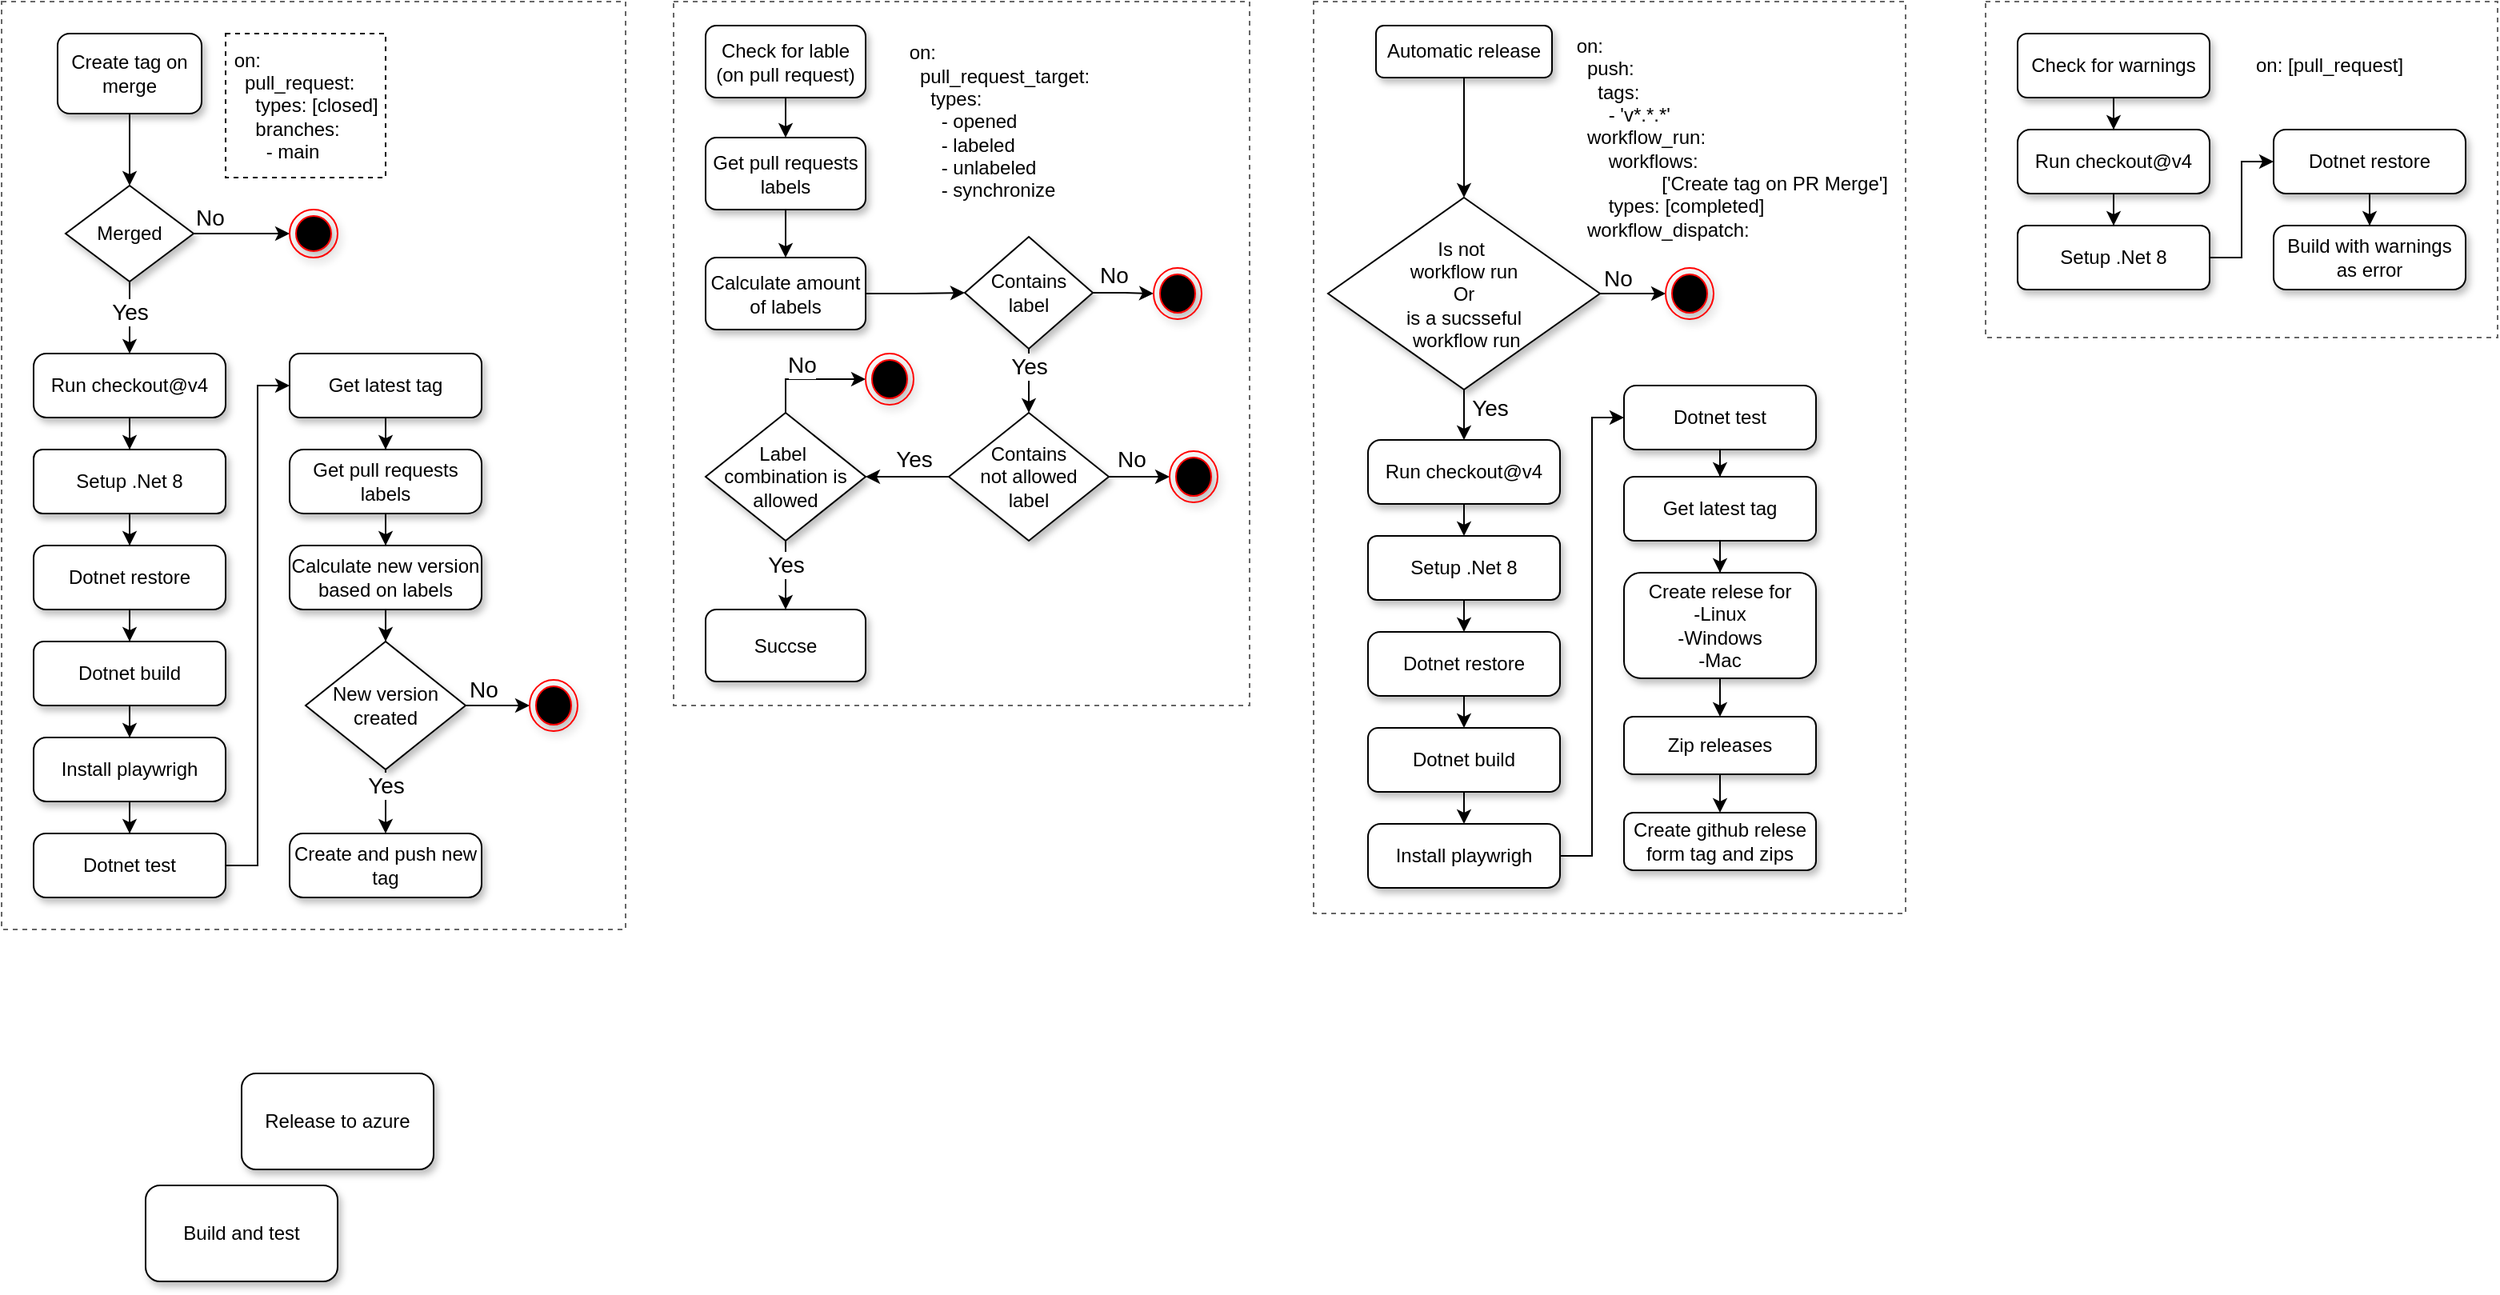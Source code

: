 <mxfile version="25.0.2">
  <diagram name="Page-1" id="opGQl4_MMT8my-eptg-8">
    <mxGraphModel dx="1365" dy="907" grid="1" gridSize="10" guides="1" tooltips="1" connect="1" arrows="1" fold="1" page="1" pageScale="1" pageWidth="850" pageHeight="1100" math="0" shadow="0">
      <root>
        <mxCell id="0" />
        <mxCell id="1" parent="0" />
        <mxCell id="ZYwOkiqEYRScWMsETzdc-20" value="" style="rounded=0;whiteSpace=wrap;html=1;fillColor=none;dashed=1;strokeWidth=1;fontColor=#333333;strokeColor=#666666;" vertex="1" parent="1">
          <mxGeometry x="1260" y="20" width="320" height="210" as="geometry" />
        </mxCell>
        <mxCell id="NUPaYxcpHXeXiJEivPQf-39" value="" style="rounded=0;whiteSpace=wrap;html=1;fillColor=none;dashed=1;strokeWidth=1;fontColor=#333333;strokeColor=#666666;" parent="1" vertex="1">
          <mxGeometry x="840" y="20" width="370" height="570" as="geometry" />
        </mxCell>
        <mxCell id="FF10epxWlDn9avqX-Y1P-94" value="" style="rounded=0;whiteSpace=wrap;html=1;fillColor=none;dashed=1;strokeWidth=1;fontColor=#333333;strokeColor=#666666;" parent="1" vertex="1">
          <mxGeometry x="440" y="20" width="360" height="440" as="geometry" />
        </mxCell>
        <mxCell id="FF10epxWlDn9avqX-Y1P-9" value="" style="rounded=0;whiteSpace=wrap;html=1;fillColor=none;dashed=1;strokeWidth=1;fontColor=#333333;strokeColor=#666666;" parent="1" vertex="1">
          <mxGeometry x="20" y="20" width="390" height="580" as="geometry" />
        </mxCell>
        <mxCell id="FF10epxWlDn9avqX-Y1P-53" value="" style="edgeStyle=orthogonalEdgeStyle;rounded=0;orthogonalLoop=1;jettySize=auto;html=1;" parent="1" source="FF10epxWlDn9avqX-Y1P-1" target="FF10epxWlDn9avqX-Y1P-12" edge="1">
          <mxGeometry relative="1" as="geometry" />
        </mxCell>
        <mxCell id="FF10epxWlDn9avqX-Y1P-1" value="Create tag on merge" style="rounded=1;whiteSpace=wrap;html=1;shadow=1;" parent="1" vertex="1">
          <mxGeometry x="55" y="40" width="90" height="50" as="geometry" />
        </mxCell>
        <mxCell id="NUPaYxcpHXeXiJEivPQf-13" value="" style="edgeStyle=orthogonalEdgeStyle;rounded=0;orthogonalLoop=1;jettySize=auto;html=1;" parent="1" source="FF10epxWlDn9avqX-Y1P-2" target="NUPaYxcpHXeXiJEivPQf-4" edge="1">
          <mxGeometry relative="1" as="geometry" />
        </mxCell>
        <mxCell id="FF10epxWlDn9avqX-Y1P-2" value="Automatic release" style="rounded=1;whiteSpace=wrap;html=1;shadow=1;" parent="1" vertex="1">
          <mxGeometry x="879" y="35" width="110" height="32.5" as="geometry" />
        </mxCell>
        <mxCell id="FF10epxWlDn9avqX-Y1P-58" value="" style="edgeStyle=orthogonalEdgeStyle;rounded=0;orthogonalLoop=1;jettySize=auto;html=1;" parent="1" source="FF10epxWlDn9avqX-Y1P-3" target="FF10epxWlDn9avqX-Y1P-57" edge="1">
          <mxGeometry relative="1" as="geometry" />
        </mxCell>
        <mxCell id="FF10epxWlDn9avqX-Y1P-3" value="Check for lable&lt;br&gt;(on pull request)" style="rounded=1;whiteSpace=wrap;html=1;shadow=1;" parent="1" vertex="1">
          <mxGeometry x="460" y="35" width="100" height="45" as="geometry" />
        </mxCell>
        <mxCell id="FF10epxWlDn9avqX-Y1P-4" value="B&lt;span style=&quot;background-color: initial;&quot;&gt;uild and test&lt;/span&gt;" style="rounded=1;whiteSpace=wrap;html=1;shadow=1;" parent="1" vertex="1">
          <mxGeometry x="110" y="760" width="120" height="60" as="geometry" />
        </mxCell>
        <mxCell id="ZYwOkiqEYRScWMsETzdc-14" value="" style="edgeStyle=orthogonalEdgeStyle;rounded=0;orthogonalLoop=1;jettySize=auto;html=1;entryX=0.5;entryY=0;entryDx=0;entryDy=0;" edge="1" parent="1" source="FF10epxWlDn9avqX-Y1P-5" target="ZYwOkiqEYRScWMsETzdc-10">
          <mxGeometry relative="1" as="geometry">
            <Array as="points" />
          </mxGeometry>
        </mxCell>
        <mxCell id="FF10epxWlDn9avqX-Y1P-5" value="Check for warnings" style="rounded=1;whiteSpace=wrap;html=1;shadow=1;" parent="1" vertex="1">
          <mxGeometry x="1280" y="40" width="120" height="40" as="geometry" />
        </mxCell>
        <mxCell id="FF10epxWlDn9avqX-Y1P-6" value="Release to azure" style="rounded=1;whiteSpace=wrap;html=1;shadow=1;" parent="1" vertex="1">
          <mxGeometry x="170" y="690" width="120" height="60" as="geometry" />
        </mxCell>
        <mxCell id="FF10epxWlDn9avqX-Y1P-11" value="&lt;div&gt;&amp;nbsp;on:&lt;/div&gt;&lt;div&gt;&amp;nbsp; &amp;nbsp;pull_request:&lt;/div&gt;&lt;div&gt;&amp;nbsp; &amp;nbsp; &amp;nbsp;types: [closed]&lt;/div&gt;&lt;div&gt;&amp;nbsp; &amp;nbsp; &amp;nbsp;branches:&lt;/div&gt;&lt;div&gt;&amp;nbsp; &amp;nbsp; &amp;nbsp; &amp;nbsp;- main&lt;/div&gt;" style="text;html=1;align=left;verticalAlign=middle;whiteSpace=wrap;rounded=0;strokeColor=default;dashed=1;" parent="1" vertex="1">
          <mxGeometry x="160" y="40" width="100" height="90" as="geometry" />
        </mxCell>
        <mxCell id="FF10epxWlDn9avqX-Y1P-18" value="" style="edgeStyle=orthogonalEdgeStyle;rounded=0;orthogonalLoop=1;jettySize=auto;html=1;" parent="1" source="FF10epxWlDn9avqX-Y1P-12" target="FF10epxWlDn9avqX-Y1P-17" edge="1">
          <mxGeometry relative="1" as="geometry" />
        </mxCell>
        <mxCell id="FF10epxWlDn9avqX-Y1P-19" value="&lt;font style=&quot;font-size: 14px;&quot;&gt;Yes&lt;/font&gt;" style="edgeLabel;html=1;align=center;verticalAlign=middle;resizable=0;points=[];" parent="FF10epxWlDn9avqX-Y1P-18" vertex="1" connectable="0">
          <mxGeometry x="-0.515" y="-3" relative="1" as="geometry">
            <mxPoint x="3" y="8" as="offset" />
          </mxGeometry>
        </mxCell>
        <mxCell id="FF10epxWlDn9avqX-Y1P-12" value="Merged" style="rhombus;whiteSpace=wrap;html=1;shadow=1;" parent="1" vertex="1">
          <mxGeometry x="60" y="135" width="80" height="60" as="geometry" />
        </mxCell>
        <mxCell id="FF10epxWlDn9avqX-Y1P-14" value="" style="endArrow=classic;html=1;rounded=0;exitX=1;exitY=0.5;exitDx=0;exitDy=0;entryX=0;entryY=0.5;entryDx=0;entryDy=0;" parent="1" source="FF10epxWlDn9avqX-Y1P-12" target="FF10epxWlDn9avqX-Y1P-24" edge="1">
          <mxGeometry width="50" height="50" relative="1" as="geometry">
            <mxPoint x="160" y="159.5" as="sourcePoint" />
            <mxPoint x="200" y="160" as="targetPoint" />
          </mxGeometry>
        </mxCell>
        <mxCell id="FF10epxWlDn9avqX-Y1P-16" value="&lt;font style=&quot;font-size: 14px;&quot;&gt;No&lt;/font&gt;" style="edgeLabel;html=1;align=center;verticalAlign=middle;resizable=0;points=[];" parent="FF10epxWlDn9avqX-Y1P-14" vertex="1" connectable="0">
          <mxGeometry x="-0.461" y="1" relative="1" as="geometry">
            <mxPoint x="-6" y="-9" as="offset" />
          </mxGeometry>
        </mxCell>
        <mxCell id="FF10epxWlDn9avqX-Y1P-23" value="" style="edgeStyle=orthogonalEdgeStyle;rounded=0;orthogonalLoop=1;jettySize=auto;html=1;" parent="1" source="FF10epxWlDn9avqX-Y1P-17" target="FF10epxWlDn9avqX-Y1P-22" edge="1">
          <mxGeometry relative="1" as="geometry" />
        </mxCell>
        <mxCell id="FF10epxWlDn9avqX-Y1P-17" value="Run checkout@v4" style="rounded=1;whiteSpace=wrap;html=1;arcSize=20;shadow=1;" parent="1" vertex="1">
          <mxGeometry x="40" y="240" width="120" height="40" as="geometry" />
        </mxCell>
        <mxCell id="FF10epxWlDn9avqX-Y1P-28" value="" style="edgeStyle=orthogonalEdgeStyle;rounded=0;orthogonalLoop=1;jettySize=auto;html=1;" parent="1" source="FF10epxWlDn9avqX-Y1P-22" target="FF10epxWlDn9avqX-Y1P-26" edge="1">
          <mxGeometry relative="1" as="geometry" />
        </mxCell>
        <mxCell id="FF10epxWlDn9avqX-Y1P-22" value="Setup .Net 8" style="rounded=1;whiteSpace=wrap;html=1;arcSize=14;shadow=1;" parent="1" vertex="1">
          <mxGeometry x="40" y="300" width="120" height="40" as="geometry" />
        </mxCell>
        <mxCell id="FF10epxWlDn9avqX-Y1P-24" value="" style="ellipse;html=1;shape=endState;fillColor=#000000;strokeColor=#ff0000;shadow=1;" parent="1" vertex="1">
          <mxGeometry x="200" y="150" width="30" height="30" as="geometry" />
        </mxCell>
        <mxCell id="FF10epxWlDn9avqX-Y1P-30" value="" style="edgeStyle=orthogonalEdgeStyle;rounded=0;orthogonalLoop=1;jettySize=auto;html=1;" parent="1" source="FF10epxWlDn9avqX-Y1P-26" target="FF10epxWlDn9avqX-Y1P-29" edge="1">
          <mxGeometry relative="1" as="geometry" />
        </mxCell>
        <mxCell id="FF10epxWlDn9avqX-Y1P-26" value="Dotnet restore" style="rounded=1;whiteSpace=wrap;html=1;arcSize=19;shadow=1;" parent="1" vertex="1">
          <mxGeometry x="40" y="360" width="120" height="40" as="geometry" />
        </mxCell>
        <mxCell id="FF10epxWlDn9avqX-Y1P-32" value="" style="edgeStyle=orthogonalEdgeStyle;rounded=0;orthogonalLoop=1;jettySize=auto;html=1;" parent="1" source="FF10epxWlDn9avqX-Y1P-29" target="FF10epxWlDn9avqX-Y1P-31" edge="1">
          <mxGeometry relative="1" as="geometry" />
        </mxCell>
        <mxCell id="FF10epxWlDn9avqX-Y1P-29" value="Dotnet build" style="rounded=1;whiteSpace=wrap;html=1;arcSize=16;shadow=1;" parent="1" vertex="1">
          <mxGeometry x="40" y="420" width="120" height="40" as="geometry" />
        </mxCell>
        <mxCell id="FF10epxWlDn9avqX-Y1P-34" value="" style="edgeStyle=orthogonalEdgeStyle;rounded=0;orthogonalLoop=1;jettySize=auto;html=1;" parent="1" source="FF10epxWlDn9avqX-Y1P-31" target="FF10epxWlDn9avqX-Y1P-33" edge="1">
          <mxGeometry relative="1" as="geometry" />
        </mxCell>
        <mxCell id="FF10epxWlDn9avqX-Y1P-31" value="Install playwrigh" style="rounded=1;whiteSpace=wrap;html=1;arcSize=20;shadow=1;" parent="1" vertex="1">
          <mxGeometry x="40" y="480" width="120" height="40" as="geometry" />
        </mxCell>
        <mxCell id="FF10epxWlDn9avqX-Y1P-36" value="" style="edgeStyle=orthogonalEdgeStyle;rounded=0;orthogonalLoop=1;jettySize=auto;html=1;" parent="1" source="FF10epxWlDn9avqX-Y1P-33" target="FF10epxWlDn9avqX-Y1P-35" edge="1">
          <mxGeometry relative="1" as="geometry">
            <Array as="points">
              <mxPoint x="180" y="560" />
              <mxPoint x="180" y="260" />
            </Array>
          </mxGeometry>
        </mxCell>
        <mxCell id="FF10epxWlDn9avqX-Y1P-33" value="Dotnet test" style="rounded=1;whiteSpace=wrap;html=1;arcSize=19;shadow=1;" parent="1" vertex="1">
          <mxGeometry x="40" y="540" width="120" height="40" as="geometry" />
        </mxCell>
        <mxCell id="FF10epxWlDn9avqX-Y1P-40" value="" style="edgeStyle=orthogonalEdgeStyle;rounded=0;orthogonalLoop=1;jettySize=auto;html=1;" parent="1" source="FF10epxWlDn9avqX-Y1P-35" target="FF10epxWlDn9avqX-Y1P-39" edge="1">
          <mxGeometry relative="1" as="geometry" />
        </mxCell>
        <mxCell id="FF10epxWlDn9avqX-Y1P-35" value="Get latest tag" style="rounded=1;whiteSpace=wrap;html=1;arcSize=16;shadow=1;" parent="1" vertex="1">
          <mxGeometry x="200" y="240" width="120" height="40" as="geometry" />
        </mxCell>
        <mxCell id="FF10epxWlDn9avqX-Y1P-42" value="" style="edgeStyle=orthogonalEdgeStyle;rounded=0;orthogonalLoop=1;jettySize=auto;html=1;" parent="1" source="FF10epxWlDn9avqX-Y1P-39" target="FF10epxWlDn9avqX-Y1P-41" edge="1">
          <mxGeometry relative="1" as="geometry" />
        </mxCell>
        <mxCell id="FF10epxWlDn9avqX-Y1P-39" value="Get pull requests labels" style="rounded=1;whiteSpace=wrap;html=1;arcSize=22;shadow=1;" parent="1" vertex="1">
          <mxGeometry x="200" y="300" width="120" height="40" as="geometry" />
        </mxCell>
        <mxCell id="FF10epxWlDn9avqX-Y1P-46" value="" style="edgeStyle=orthogonalEdgeStyle;rounded=0;orthogonalLoop=1;jettySize=auto;html=1;" parent="1" source="FF10epxWlDn9avqX-Y1P-41" target="FF10epxWlDn9avqX-Y1P-45" edge="1">
          <mxGeometry relative="1" as="geometry" />
        </mxCell>
        <mxCell id="FF10epxWlDn9avqX-Y1P-41" value="Calculate new version based on labels" style="rounded=1;whiteSpace=wrap;html=1;arcSize=21;shadow=1;" parent="1" vertex="1">
          <mxGeometry x="200" y="360" width="120" height="40" as="geometry" />
        </mxCell>
        <mxCell id="FF10epxWlDn9avqX-Y1P-48" value="" style="edgeStyle=orthogonalEdgeStyle;rounded=0;orthogonalLoop=1;jettySize=auto;html=1;entryX=0;entryY=0.5;entryDx=0;entryDy=0;" parent="1" source="FF10epxWlDn9avqX-Y1P-45" target="FF10epxWlDn9avqX-Y1P-89" edge="1">
          <mxGeometry relative="1" as="geometry">
            <mxPoint x="350" y="463.75" as="targetPoint" />
          </mxGeometry>
        </mxCell>
        <mxCell id="FF10epxWlDn9avqX-Y1P-49" value="&lt;font style=&quot;font-size: 14px;&quot;&gt;No&lt;/font&gt;" style="edgeLabel;html=1;align=center;verticalAlign=middle;resizable=0;points=[];" parent="FF10epxWlDn9avqX-Y1P-48" vertex="1" connectable="0">
          <mxGeometry x="-0.322" y="3" relative="1" as="geometry">
            <mxPoint x="-3" y="-7" as="offset" />
          </mxGeometry>
        </mxCell>
        <mxCell id="FF10epxWlDn9avqX-Y1P-51" value="" style="edgeStyle=orthogonalEdgeStyle;rounded=0;orthogonalLoop=1;jettySize=auto;html=1;" parent="1" source="FF10epxWlDn9avqX-Y1P-45" target="FF10epxWlDn9avqX-Y1P-50" edge="1">
          <mxGeometry relative="1" as="geometry" />
        </mxCell>
        <mxCell id="FF10epxWlDn9avqX-Y1P-52" value="&lt;font style=&quot;font-size: 14px;&quot;&gt;Yes&lt;/font&gt;" style="edgeLabel;html=1;align=center;verticalAlign=middle;resizable=0;points=[];" parent="FF10epxWlDn9avqX-Y1P-51" vertex="1" connectable="0">
          <mxGeometry x="-0.506" y="3" relative="1" as="geometry">
            <mxPoint x="-3" as="offset" />
          </mxGeometry>
        </mxCell>
        <mxCell id="FF10epxWlDn9avqX-Y1P-45" value="New version&lt;div&gt;created&lt;/div&gt;" style="rhombus;whiteSpace=wrap;html=1;shadow=1;" parent="1" vertex="1">
          <mxGeometry x="210" y="420" width="100" height="80" as="geometry" />
        </mxCell>
        <mxCell id="FF10epxWlDn9avqX-Y1P-50" value="Create and push new tag" style="rounded=1;whiteSpace=wrap;html=1;arcSize=21;glass=0;shadow=1;" parent="1" vertex="1">
          <mxGeometry x="200" y="540" width="120" height="40" as="geometry" />
        </mxCell>
        <mxCell id="FF10epxWlDn9avqX-Y1P-56" value="&lt;div&gt;&amp;nbsp;on:&lt;/div&gt;&lt;div&gt;&amp;nbsp; &amp;nbsp;pull_request_target:&lt;/div&gt;&lt;div&gt;&amp;nbsp; &amp;nbsp; &amp;nbsp;types:&lt;/div&gt;&lt;div&gt;&amp;nbsp; &amp;nbsp; &amp;nbsp; &amp;nbsp;- opened&lt;/div&gt;&lt;div&gt;&amp;nbsp; &amp;nbsp; &amp;nbsp; &amp;nbsp;- labeled&lt;/div&gt;&lt;div&gt;&amp;nbsp; &amp;nbsp; &amp;nbsp; &amp;nbsp;- unlabeled&lt;/div&gt;&lt;div&gt;&amp;nbsp; &amp;nbsp; &amp;nbsp; &amp;nbsp;- synchronize&lt;/div&gt;" style="text;html=1;align=left;verticalAlign=middle;whiteSpace=wrap;rounded=0;" parent="1" vertex="1">
          <mxGeometry x="582" y="40" width="130" height="110" as="geometry" />
        </mxCell>
        <mxCell id="FF10epxWlDn9avqX-Y1P-60" value="" style="edgeStyle=orthogonalEdgeStyle;rounded=0;orthogonalLoop=1;jettySize=auto;html=1;" parent="1" source="FF10epxWlDn9avqX-Y1P-57" target="FF10epxWlDn9avqX-Y1P-59" edge="1">
          <mxGeometry relative="1" as="geometry" />
        </mxCell>
        <mxCell id="FF10epxWlDn9avqX-Y1P-57" value="Get pull requests labels" style="rounded=1;whiteSpace=wrap;html=1;shadow=1;" parent="1" vertex="1">
          <mxGeometry x="460" y="105" width="100" height="45" as="geometry" />
        </mxCell>
        <mxCell id="FF10epxWlDn9avqX-Y1P-62" value="" style="edgeStyle=orthogonalEdgeStyle;rounded=0;orthogonalLoop=1;jettySize=auto;html=1;" parent="1" source="FF10epxWlDn9avqX-Y1P-59" target="FF10epxWlDn9avqX-Y1P-61" edge="1">
          <mxGeometry relative="1" as="geometry" />
        </mxCell>
        <mxCell id="FF10epxWlDn9avqX-Y1P-59" value="Calculate amount of labels" style="rounded=1;whiteSpace=wrap;html=1;shadow=1;" parent="1" vertex="1">
          <mxGeometry x="460" y="180" width="100" height="45" as="geometry" />
        </mxCell>
        <mxCell id="FF10epxWlDn9avqX-Y1P-64" value="" style="edgeStyle=orthogonalEdgeStyle;rounded=0;orthogonalLoop=1;jettySize=auto;html=1;entryX=0;entryY=0.5;entryDx=0;entryDy=0;" parent="1" source="FF10epxWlDn9avqX-Y1P-61" target="FF10epxWlDn9avqX-Y1P-91" edge="1">
          <mxGeometry relative="1" as="geometry">
            <mxPoint x="752" y="202" as="targetPoint" />
          </mxGeometry>
        </mxCell>
        <mxCell id="FF10epxWlDn9avqX-Y1P-65" value="&lt;font style=&quot;font-size: 14px;&quot;&gt;No&lt;/font&gt;" style="edgeLabel;html=1;align=center;verticalAlign=middle;resizable=0;points=[];" parent="FF10epxWlDn9avqX-Y1P-64" vertex="1" connectable="0">
          <mxGeometry x="-0.513" y="2" relative="1" as="geometry">
            <mxPoint x="3" y="-9" as="offset" />
          </mxGeometry>
        </mxCell>
        <mxCell id="FF10epxWlDn9avqX-Y1P-67" value="" style="edgeStyle=orthogonalEdgeStyle;rounded=0;orthogonalLoop=1;jettySize=auto;html=1;entryX=0.5;entryY=0;entryDx=0;entryDy=0;" parent="1" source="FF10epxWlDn9avqX-Y1P-61" target="FF10epxWlDn9avqX-Y1P-71" edge="1">
          <mxGeometry relative="1" as="geometry">
            <mxPoint x="662" y="277" as="targetPoint" />
          </mxGeometry>
        </mxCell>
        <mxCell id="FF10epxWlDn9avqX-Y1P-70" value="&lt;font style=&quot;font-size: 14px;&quot;&gt;Yes&lt;/font&gt;" style="edgeLabel;html=1;align=center;verticalAlign=middle;resizable=0;points=[];" parent="FF10epxWlDn9avqX-Y1P-67" vertex="1" connectable="0">
          <mxGeometry x="0.418" y="3" relative="1" as="geometry">
            <mxPoint x="-3" y="-18" as="offset" />
          </mxGeometry>
        </mxCell>
        <mxCell id="FF10epxWlDn9avqX-Y1P-61" value="Contains &lt;br&gt;label" style="rhombus;whiteSpace=wrap;html=1;shadow=1;" parent="1" vertex="1">
          <mxGeometry x="622" y="167" width="80" height="70" as="geometry" />
        </mxCell>
        <mxCell id="FF10epxWlDn9avqX-Y1P-74" value="" style="edgeStyle=orthogonalEdgeStyle;rounded=0;orthogonalLoop=1;jettySize=auto;html=1;entryX=0;entryY=0.5;entryDx=0;entryDy=0;" parent="1" source="FF10epxWlDn9avqX-Y1P-71" target="FF10epxWlDn9avqX-Y1P-90" edge="1">
          <mxGeometry relative="1" as="geometry">
            <mxPoint x="752" y="317" as="targetPoint" />
          </mxGeometry>
        </mxCell>
        <mxCell id="FF10epxWlDn9avqX-Y1P-75" value="&lt;font style=&quot;font-size: 14px;&quot;&gt;No&lt;/font&gt;" style="edgeLabel;html=1;align=center;verticalAlign=middle;resizable=0;points=[];" parent="FF10epxWlDn9avqX-Y1P-74" vertex="1" connectable="0">
          <mxGeometry x="-0.177" y="3" relative="1" as="geometry">
            <mxPoint x="-4" y="-8" as="offset" />
          </mxGeometry>
        </mxCell>
        <mxCell id="FF10epxWlDn9avqX-Y1P-78" value="" style="edgeStyle=orthogonalEdgeStyle;rounded=0;orthogonalLoop=1;jettySize=auto;html=1;" parent="1" source="FF10epxWlDn9avqX-Y1P-71" target="FF10epxWlDn9avqX-Y1P-77" edge="1">
          <mxGeometry relative="1" as="geometry" />
        </mxCell>
        <mxCell id="FF10epxWlDn9avqX-Y1P-79" value="&lt;font style=&quot;font-size: 14px;&quot;&gt;Yes&lt;/font&gt;" style="edgeLabel;html=1;align=center;verticalAlign=middle;resizable=0;points=[];" parent="FF10epxWlDn9avqX-Y1P-78" vertex="1" connectable="0">
          <mxGeometry x="-0.42" y="-3" relative="1" as="geometry">
            <mxPoint x="-7" y="-8" as="offset" />
          </mxGeometry>
        </mxCell>
        <mxCell id="FF10epxWlDn9avqX-Y1P-71" value="Contains &lt;br&gt;not allowed&lt;br&gt;&lt;div&gt;label&lt;/div&gt;" style="rhombus;whiteSpace=wrap;html=1;shadow=1;" parent="1" vertex="1">
          <mxGeometry x="612" y="277" width="100" height="80" as="geometry" />
        </mxCell>
        <mxCell id="FF10epxWlDn9avqX-Y1P-81" value="" style="edgeStyle=orthogonalEdgeStyle;rounded=0;orthogonalLoop=1;jettySize=auto;html=1;entryX=0;entryY=0.5;entryDx=0;entryDy=0;" parent="1" source="FF10epxWlDn9avqX-Y1P-77" target="FF10epxWlDn9avqX-Y1P-80" edge="1">
          <mxGeometry relative="1" as="geometry" />
        </mxCell>
        <mxCell id="FF10epxWlDn9avqX-Y1P-84" value="&lt;font style=&quot;font-size: 14px;&quot;&gt;No&lt;/font&gt;" style="edgeLabel;html=1;align=center;verticalAlign=middle;resizable=0;points=[];" parent="FF10epxWlDn9avqX-Y1P-81" vertex="1" connectable="0">
          <mxGeometry x="-0.138" y="3" relative="1" as="geometry">
            <mxPoint y="-6" as="offset" />
          </mxGeometry>
        </mxCell>
        <mxCell id="FF10epxWlDn9avqX-Y1P-86" value="" style="edgeStyle=orthogonalEdgeStyle;rounded=0;orthogonalLoop=1;jettySize=auto;html=1;entryX=0.5;entryY=0;entryDx=0;entryDy=0;" parent="1" source="FF10epxWlDn9avqX-Y1P-77" target="FF10epxWlDn9avqX-Y1P-87" edge="1">
          <mxGeometry relative="1" as="geometry">
            <mxPoint x="662" y="537" as="targetPoint" />
          </mxGeometry>
        </mxCell>
        <mxCell id="FF10epxWlDn9avqX-Y1P-88" value="&lt;font style=&quot;font-size: 14px;&quot;&gt;Yes&lt;/font&gt;" style="edgeLabel;html=1;align=center;verticalAlign=middle;resizable=0;points=[];" parent="FF10epxWlDn9avqX-Y1P-86" vertex="1" connectable="0">
          <mxGeometry x="-0.293" relative="1" as="geometry">
            <mxPoint as="offset" />
          </mxGeometry>
        </mxCell>
        <mxCell id="FF10epxWlDn9avqX-Y1P-77" value="Label&amp;nbsp;&lt;div&gt;combination is allowed&lt;/div&gt;" style="rhombus;whiteSpace=wrap;html=1;shadow=1;" parent="1" vertex="1">
          <mxGeometry x="460" y="277" width="100" height="80" as="geometry" />
        </mxCell>
        <mxCell id="FF10epxWlDn9avqX-Y1P-80" value="" style="ellipse;html=1;shape=endState;fillColor=#000000;strokeColor=#ff0000;shadow=1;" parent="1" vertex="1">
          <mxGeometry x="560" y="240" width="30" height="32" as="geometry" />
        </mxCell>
        <mxCell id="FF10epxWlDn9avqX-Y1P-87" value="Succse" style="rounded=1;whiteSpace=wrap;html=1;shadow=1;" parent="1" vertex="1">
          <mxGeometry x="460" y="400" width="100" height="45" as="geometry" />
        </mxCell>
        <mxCell id="FF10epxWlDn9avqX-Y1P-89" value="" style="ellipse;html=1;shape=endState;fillColor=#000000;strokeColor=#ff0000;shadow=1;" parent="1" vertex="1">
          <mxGeometry x="350" y="444" width="30" height="32" as="geometry" />
        </mxCell>
        <mxCell id="FF10epxWlDn9avqX-Y1P-90" value="" style="ellipse;html=1;shape=endState;fillColor=#000000;strokeColor=#ff0000;shadow=1;" parent="1" vertex="1">
          <mxGeometry x="750" y="301" width="30" height="32" as="geometry" />
        </mxCell>
        <mxCell id="FF10epxWlDn9avqX-Y1P-91" value="" style="ellipse;html=1;shape=endState;fillColor=#000000;strokeColor=#ff0000;shadow=1;" parent="1" vertex="1">
          <mxGeometry x="740" y="186.5" width="30" height="32" as="geometry" />
        </mxCell>
        <mxCell id="NUPaYxcpHXeXiJEivPQf-3" value="&lt;div&gt;&amp;nbsp;on:&lt;/div&gt;&lt;div&gt;&amp;nbsp; &amp;nbsp;push:&lt;/div&gt;&lt;div&gt;&amp;nbsp; &amp;nbsp; &amp;nbsp;tags:&lt;/div&gt;&lt;div&gt;&amp;nbsp; &amp;nbsp; &amp;nbsp; &amp;nbsp;- &#39;v*.*.*&#39;&lt;/div&gt;&lt;div&gt;&amp;nbsp; &amp;nbsp;workflow_run:&lt;/div&gt;&lt;div&gt;&amp;nbsp; &amp;nbsp; &amp;nbsp; &amp;nbsp;workflows:&lt;/div&gt;&lt;div&gt;&lt;span style=&quot;white-space: pre;&quot;&gt;&#x9;&lt;/span&gt;&lt;span style=&quot;white-space: pre;&quot;&gt;&#x9;&lt;/span&gt;&amp;nbsp;[&#39;Create tag on PR Merge&#39;]&lt;/div&gt;&lt;div&gt;&amp;nbsp; &amp;nbsp; &amp;nbsp; &amp;nbsp;types: [completed]&lt;/div&gt;&lt;div&gt;&amp;nbsp; &amp;nbsp;workflow_dispatch:&lt;/div&gt;" style="text;html=1;align=left;verticalAlign=middle;whiteSpace=wrap;rounded=0;" parent="1" vertex="1">
          <mxGeometry x="999" y="35" width="201" height="140" as="geometry" />
        </mxCell>
        <mxCell id="NUPaYxcpHXeXiJEivPQf-8" value="" style="edgeStyle=orthogonalEdgeStyle;rounded=0;orthogonalLoop=1;jettySize=auto;html=1;" parent="1" source="NUPaYxcpHXeXiJEivPQf-4" target="NUPaYxcpHXeXiJEivPQf-7" edge="1">
          <mxGeometry relative="1" as="geometry" />
        </mxCell>
        <mxCell id="NUPaYxcpHXeXiJEivPQf-10" value="&lt;font style=&quot;font-size: 14px;&quot;&gt;No&lt;/font&gt;" style="edgeLabel;html=1;align=center;verticalAlign=middle;resizable=0;points=[];" parent="NUPaYxcpHXeXiJEivPQf-8" vertex="1" connectable="0">
          <mxGeometry x="-0.471" y="2" relative="1" as="geometry">
            <mxPoint y="-8" as="offset" />
          </mxGeometry>
        </mxCell>
        <mxCell id="NUPaYxcpHXeXiJEivPQf-12" value="" style="edgeStyle=orthogonalEdgeStyle;rounded=0;orthogonalLoop=1;jettySize=auto;html=1;entryX=0.5;entryY=0;entryDx=0;entryDy=0;" parent="1" source="NUPaYxcpHXeXiJEivPQf-4" target="NUPaYxcpHXeXiJEivPQf-15" edge="1">
          <mxGeometry relative="1" as="geometry">
            <mxPoint x="934" y="300" as="targetPoint" />
          </mxGeometry>
        </mxCell>
        <mxCell id="NUPaYxcpHXeXiJEivPQf-14" value="&lt;font style=&quot;font-size: 14px;&quot;&gt;Yes&lt;/font&gt;" style="edgeLabel;html=1;align=center;verticalAlign=middle;resizable=0;points=[];" parent="NUPaYxcpHXeXiJEivPQf-12" vertex="1" connectable="0">
          <mxGeometry x="-0.411" y="-1" relative="1" as="geometry">
            <mxPoint x="17" y="-3" as="offset" />
          </mxGeometry>
        </mxCell>
        <mxCell id="NUPaYxcpHXeXiJEivPQf-4" value="Is not&amp;nbsp;&lt;div&gt;workflow run&lt;div&gt;Or&lt;/div&gt;&lt;div&gt;is a sucsseful&lt;/div&gt;&lt;div&gt;&amp;nbsp;workflow run&lt;/div&gt;&lt;/div&gt;" style="rhombus;whiteSpace=wrap;html=1;shadow=1;" parent="1" vertex="1">
          <mxGeometry x="849" y="142.5" width="170" height="120" as="geometry" />
        </mxCell>
        <mxCell id="NUPaYxcpHXeXiJEivPQf-7" value="" style="ellipse;html=1;shape=endState;fillColor=#000000;strokeColor=#ff0000;shadow=1;" parent="1" vertex="1">
          <mxGeometry x="1060" y="186.5" width="30" height="32" as="geometry" />
        </mxCell>
        <mxCell id="NUPaYxcpHXeXiJEivPQf-15" value="Run checkout@v4" style="rounded=1;whiteSpace=wrap;html=1;arcSize=20;shadow=1;" parent="1" vertex="1">
          <mxGeometry x="874" y="294" width="120" height="40" as="geometry" />
        </mxCell>
        <mxCell id="NUPaYxcpHXeXiJEivPQf-16" value="Setup .Net 8" style="rounded=1;whiteSpace=wrap;html=1;arcSize=14;shadow=1;" parent="1" vertex="1">
          <mxGeometry x="874" y="354" width="120" height="40" as="geometry" />
        </mxCell>
        <mxCell id="NUPaYxcpHXeXiJEivPQf-17" value="Dotnet restore" style="rounded=1;whiteSpace=wrap;html=1;arcSize=19;shadow=1;" parent="1" vertex="1">
          <mxGeometry x="874" y="414" width="120" height="40" as="geometry" />
        </mxCell>
        <mxCell id="NUPaYxcpHXeXiJEivPQf-18" value="Dotnet build" style="rounded=1;whiteSpace=wrap;html=1;arcSize=16;shadow=1;" parent="1" vertex="1">
          <mxGeometry x="874" y="474" width="120" height="40" as="geometry" />
        </mxCell>
        <mxCell id="NUPaYxcpHXeXiJEivPQf-36" style="edgeStyle=orthogonalEdgeStyle;rounded=0;orthogonalLoop=1;jettySize=auto;html=1;entryX=0;entryY=0.5;entryDx=0;entryDy=0;" parent="1" source="NUPaYxcpHXeXiJEivPQf-19" target="NUPaYxcpHXeXiJEivPQf-20" edge="1">
          <mxGeometry relative="1" as="geometry" />
        </mxCell>
        <mxCell id="NUPaYxcpHXeXiJEivPQf-19" value="Install playwrigh" style="rounded=1;whiteSpace=wrap;html=1;arcSize=20;shadow=1;" parent="1" vertex="1">
          <mxGeometry x="874" y="534" width="120" height="40" as="geometry" />
        </mxCell>
        <mxCell id="NUPaYxcpHXeXiJEivPQf-35" value="" style="edgeStyle=orthogonalEdgeStyle;rounded=0;orthogonalLoop=1;jettySize=auto;html=1;entryX=0.5;entryY=0;entryDx=0;entryDy=0;" parent="1" source="NUPaYxcpHXeXiJEivPQf-20" target="NUPaYxcpHXeXiJEivPQf-21" edge="1">
          <mxGeometry relative="1" as="geometry" />
        </mxCell>
        <mxCell id="NUPaYxcpHXeXiJEivPQf-20" value="Dotnet test" style="rounded=1;whiteSpace=wrap;html=1;arcSize=19;shadow=1;" parent="1" vertex="1">
          <mxGeometry x="1034" y="260" width="120" height="40" as="geometry" />
        </mxCell>
        <mxCell id="NUPaYxcpHXeXiJEivPQf-29" value="" style="edgeStyle=orthogonalEdgeStyle;rounded=0;orthogonalLoop=1;jettySize=auto;html=1;" parent="1" source="NUPaYxcpHXeXiJEivPQf-21" target="NUPaYxcpHXeXiJEivPQf-28" edge="1">
          <mxGeometry relative="1" as="geometry" />
        </mxCell>
        <mxCell id="NUPaYxcpHXeXiJEivPQf-21" value="Get latest tag" style="rounded=1;whiteSpace=wrap;html=1;arcSize=16;shadow=1;" parent="1" vertex="1">
          <mxGeometry x="1034" y="317" width="120" height="40" as="geometry" />
        </mxCell>
        <mxCell id="NUPaYxcpHXeXiJEivPQf-22" value="" style="endArrow=classic;html=1;rounded=0;exitX=0.5;exitY=1;exitDx=0;exitDy=0;" parent="1" source="NUPaYxcpHXeXiJEivPQf-15" target="NUPaYxcpHXeXiJEivPQf-16" edge="1">
          <mxGeometry width="50" height="50" relative="1" as="geometry">
            <mxPoint x="855" y="336.5" as="sourcePoint" />
            <mxPoint x="805" y="396.5" as="targetPoint" />
          </mxGeometry>
        </mxCell>
        <mxCell id="NUPaYxcpHXeXiJEivPQf-23" value="" style="endArrow=classic;html=1;rounded=0;exitX=0.5;exitY=1;exitDx=0;exitDy=0;" parent="1" source="NUPaYxcpHXeXiJEivPQf-16" target="NUPaYxcpHXeXiJEivPQf-17" edge="1">
          <mxGeometry width="50" height="50" relative="1" as="geometry">
            <mxPoint x="855" y="389" as="sourcePoint" />
            <mxPoint x="805" y="449" as="targetPoint" />
          </mxGeometry>
        </mxCell>
        <mxCell id="NUPaYxcpHXeXiJEivPQf-24" value="" style="endArrow=classic;html=1;rounded=0;exitX=0.5;exitY=1;exitDx=0;exitDy=0;entryX=0.5;entryY=0;entryDx=0;entryDy=0;" parent="1" source="NUPaYxcpHXeXiJEivPQf-17" target="NUPaYxcpHXeXiJEivPQf-18" edge="1">
          <mxGeometry width="50" height="50" relative="1" as="geometry">
            <mxPoint x="845" y="474" as="sourcePoint" />
            <mxPoint x="795" y="534" as="targetPoint" />
          </mxGeometry>
        </mxCell>
        <mxCell id="NUPaYxcpHXeXiJEivPQf-25" value="" style="endArrow=classic;html=1;rounded=0;exitX=0.5;exitY=1;exitDx=0;exitDy=0;entryX=0.5;entryY=0;entryDx=0;entryDy=0;" parent="1" source="NUPaYxcpHXeXiJEivPQf-18" target="NUPaYxcpHXeXiJEivPQf-19" edge="1">
          <mxGeometry width="50" height="50" relative="1" as="geometry">
            <mxPoint x="844" y="564" as="sourcePoint" />
            <mxPoint x="794" y="624" as="targetPoint" />
          </mxGeometry>
        </mxCell>
        <mxCell id="NUPaYxcpHXeXiJEivPQf-31" value="" style="edgeStyle=orthogonalEdgeStyle;rounded=0;orthogonalLoop=1;jettySize=auto;html=1;" parent="1" source="NUPaYxcpHXeXiJEivPQf-28" target="NUPaYxcpHXeXiJEivPQf-30" edge="1">
          <mxGeometry relative="1" as="geometry" />
        </mxCell>
        <mxCell id="NUPaYxcpHXeXiJEivPQf-28" value="Create relese for&lt;div&gt;-Linux&lt;/div&gt;&lt;div&gt;-Windows&lt;/div&gt;&lt;div&gt;-Mac&lt;/div&gt;" style="rounded=1;whiteSpace=wrap;html=1;arcSize=16;shadow=1;" parent="1" vertex="1">
          <mxGeometry x="1034" y="377" width="120" height="66" as="geometry" />
        </mxCell>
        <mxCell id="NUPaYxcpHXeXiJEivPQf-33" value="" style="edgeStyle=orthogonalEdgeStyle;rounded=0;orthogonalLoop=1;jettySize=auto;html=1;" parent="1" source="NUPaYxcpHXeXiJEivPQf-30" target="NUPaYxcpHXeXiJEivPQf-32" edge="1">
          <mxGeometry relative="1" as="geometry" />
        </mxCell>
        <mxCell id="NUPaYxcpHXeXiJEivPQf-30" value="Zip releases" style="rounded=1;whiteSpace=wrap;html=1;arcSize=16;shadow=1;" parent="1" vertex="1">
          <mxGeometry x="1034" y="467" width="120" height="36" as="geometry" />
        </mxCell>
        <mxCell id="NUPaYxcpHXeXiJEivPQf-32" value="Create github relese form tag and zips" style="rounded=1;whiteSpace=wrap;html=1;arcSize=16;shadow=1;" parent="1" vertex="1">
          <mxGeometry x="1034" y="527" width="120" height="36" as="geometry" />
        </mxCell>
        <mxCell id="ZYwOkiqEYRScWMsETzdc-1" value="on: [pull_request]" style="text;html=1;align=center;verticalAlign=middle;whiteSpace=wrap;rounded=0;" vertex="1" parent="1">
          <mxGeometry x="1420" y="45" width="110" height="30" as="geometry" />
        </mxCell>
        <mxCell id="ZYwOkiqEYRScWMsETzdc-9" value="" style="edgeStyle=orthogonalEdgeStyle;rounded=0;orthogonalLoop=1;jettySize=auto;html=1;" edge="1" parent="1" source="ZYwOkiqEYRScWMsETzdc-10" target="ZYwOkiqEYRScWMsETzdc-12">
          <mxGeometry relative="1" as="geometry" />
        </mxCell>
        <mxCell id="ZYwOkiqEYRScWMsETzdc-10" value="Run checkout@v4" style="rounded=1;whiteSpace=wrap;html=1;arcSize=20;shadow=1;" vertex="1" parent="1">
          <mxGeometry x="1280" y="100" width="120" height="40" as="geometry" />
        </mxCell>
        <mxCell id="ZYwOkiqEYRScWMsETzdc-11" value="" style="edgeStyle=orthogonalEdgeStyle;rounded=0;orthogonalLoop=1;jettySize=auto;html=1;entryX=0;entryY=0.5;entryDx=0;entryDy=0;" edge="1" parent="1" source="ZYwOkiqEYRScWMsETzdc-12" target="ZYwOkiqEYRScWMsETzdc-13">
          <mxGeometry relative="1" as="geometry" />
        </mxCell>
        <mxCell id="ZYwOkiqEYRScWMsETzdc-12" value="Setup .Net 8" style="rounded=1;whiteSpace=wrap;html=1;arcSize=14;shadow=1;" vertex="1" parent="1">
          <mxGeometry x="1280" y="160" width="120" height="40" as="geometry" />
        </mxCell>
        <mxCell id="ZYwOkiqEYRScWMsETzdc-19" value="" style="edgeStyle=orthogonalEdgeStyle;rounded=0;orthogonalLoop=1;jettySize=auto;html=1;" edge="1" parent="1" source="ZYwOkiqEYRScWMsETzdc-13" target="ZYwOkiqEYRScWMsETzdc-18">
          <mxGeometry relative="1" as="geometry" />
        </mxCell>
        <mxCell id="ZYwOkiqEYRScWMsETzdc-13" value="Dotnet restore" style="rounded=1;whiteSpace=wrap;html=1;arcSize=19;shadow=1;" vertex="1" parent="1">
          <mxGeometry x="1440" y="100" width="120" height="40" as="geometry" />
        </mxCell>
        <mxCell id="ZYwOkiqEYRScWMsETzdc-18" value="Build with warnings as error" style="rounded=1;whiteSpace=wrap;html=1;arcSize=19;shadow=1;" vertex="1" parent="1">
          <mxGeometry x="1440" y="160" width="120" height="40" as="geometry" />
        </mxCell>
      </root>
    </mxGraphModel>
  </diagram>
</mxfile>
